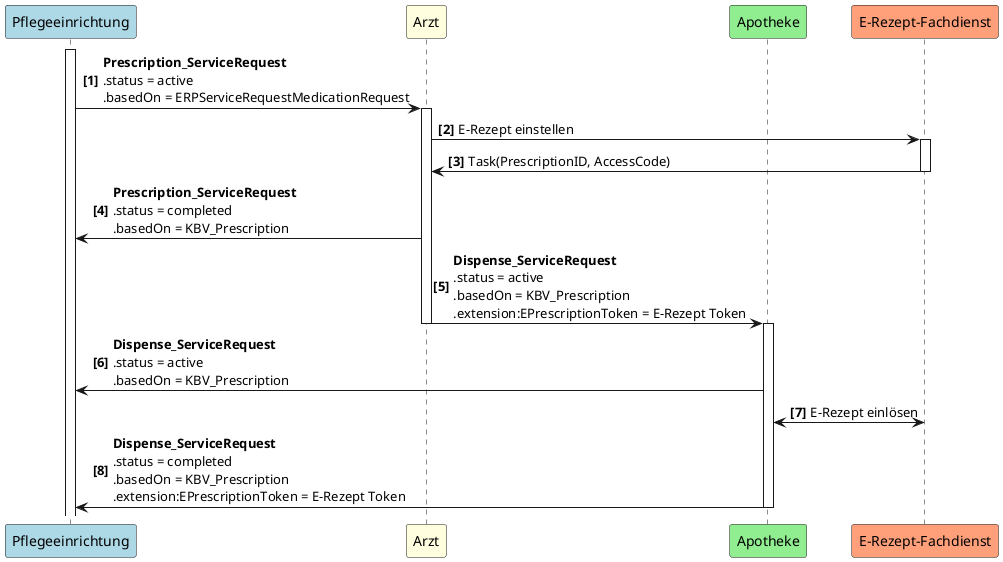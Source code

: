 @startuml UC2
autonumber "<b>[0]"
participant Pflegeeinrichtung as PE #LightBlue
participant Arzt as A #LightYellow
participant Apotheke as AP #LightGreen
participant "E-Rezept-Fachdienst" as FD #LightSalmon

activate PE
PE -> A++: <b>Prescription_ServiceRequest \n.status = active \n.basedOn = ERPServiceRequestMedicationRequest
A -> FD++: E-Rezept einstellen
FD -> A--: Task(PrescriptionID, AccessCode)
A -> PE: <b>Prescription_ServiceRequest \n.status = completed \n.basedOn = KBV_Prescription
A -> AP--++: <b>Dispense_ServiceRequest \n.status = active \n.basedOn = KBV_Prescription \n.extension:EPrescriptionToken = E-Rezept Token
AP -> PE: <b>Dispense_ServiceRequest \n.status = active \n.basedOn = KBV_Prescription
AP <-> FD: E-Rezept einlösen
AP -> PE--: <b>Dispense_ServiceRequest \n.status = completed \n.basedOn = KBV_Prescription \n.extension:EPrescriptionToken = E-Rezept Token
@enduml
